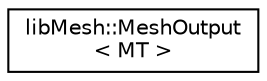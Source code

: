 digraph "类继承关系图"
{
 // INTERACTIVE_SVG=YES
  edge [fontname="Helvetica",fontsize="10",labelfontname="Helvetica",labelfontsize="10"];
  node [fontname="Helvetica",fontsize="10",shape=record];
  rankdir="LR";
  Node1 [label="libMesh::MeshOutput\l\< MT \>",height=0.2,width=0.4,color="black", fillcolor="white", style="filled",URL="$classlibMesh_1_1MeshOutput.html",tooltip="This class defines an abstract interface for Mesh output. "];
}
